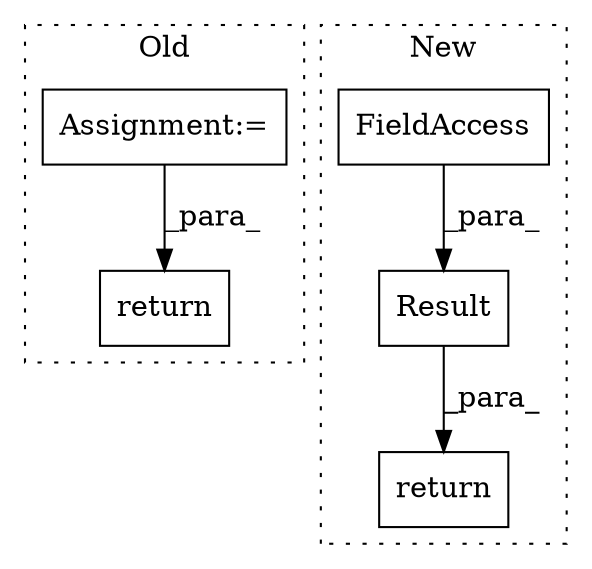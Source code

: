 digraph G {
subgraph cluster0 {
1 [label="return" a="41" s="519" l="12" shape="box"];
4 [label="Assignment:=" a="7" s="371" l="1" shape="box"];
label = "Old";
style="dotted";
}
subgraph cluster1 {
2 [label="Result" a="32" s="627,674" l="7,1" shape="box"];
3 [label="return" a="41" s="620" l="7" shape="box"];
5 [label="FieldAccess" a="22" s="660" l="14" shape="box"];
label = "New";
style="dotted";
}
2 -> 3 [label="_para_"];
4 -> 1 [label="_para_"];
5 -> 2 [label="_para_"];
}